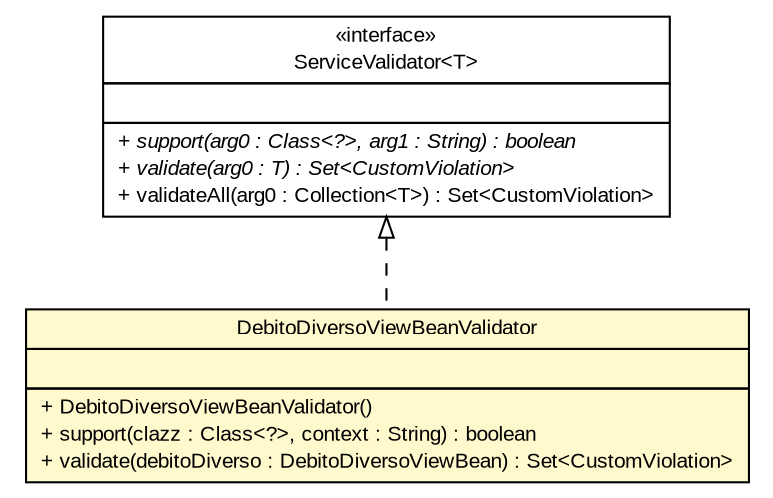 #!/usr/local/bin/dot
#
# Class diagram 
# Generated by UMLGraph version R5_6 (http://www.umlgraph.org/)
#

digraph G {
	edge [fontname="arial",fontsize=10,labelfontname="arial",labelfontsize=10];
	node [fontname="arial",fontsize=10,shape=plaintext];
	nodesep=0.25;
	ranksep=0.5;
	// br.gov.to.sefaz.arr.parametros.managedbean.viewbean.dare.validator.DebitoDiversoViewBeanValidator
	c1231 [label=<<table title="br.gov.to.sefaz.arr.parametros.managedbean.viewbean.dare.validator.DebitoDiversoViewBeanValidator" border="0" cellborder="1" cellspacing="0" cellpadding="2" port="p" bgcolor="lemonChiffon" href="./DebitoDiversoViewBeanValidator.html">
		<tr><td><table border="0" cellspacing="0" cellpadding="1">
<tr><td align="center" balign="center"> DebitoDiversoViewBeanValidator </td></tr>
		</table></td></tr>
		<tr><td><table border="0" cellspacing="0" cellpadding="1">
<tr><td align="left" balign="left">  </td></tr>
		</table></td></tr>
		<tr><td><table border="0" cellspacing="0" cellpadding="1">
<tr><td align="left" balign="left"> + DebitoDiversoViewBeanValidator() </td></tr>
<tr><td align="left" balign="left"> + support(clazz : Class&lt;?&gt;, context : String) : boolean </td></tr>
<tr><td align="left" balign="left"> + validate(debitoDiverso : DebitoDiversoViewBean) : Set&lt;CustomViolation&gt; </td></tr>
		</table></td></tr>
		</table>>, URL="./DebitoDiversoViewBeanValidator.html", fontname="arial", fontcolor="black", fontsize=10.0];
	//br.gov.to.sefaz.arr.parametros.managedbean.viewbean.dare.validator.DebitoDiversoViewBeanValidator implements br.gov.to.sefaz.business.service.validation.ServiceValidator<T>
	c1235:p -> c1231:p [dir=back,arrowtail=empty,style=dashed];
	// br.gov.to.sefaz.business.service.validation.ServiceValidator<T>
	c1235 [label=<<table title="br.gov.to.sefaz.business.service.validation.ServiceValidator" border="0" cellborder="1" cellspacing="0" cellpadding="2" port="p" href="http://java.sun.com/j2se/1.4.2/docs/api/br/gov/to/sefaz/business/service/validation/ServiceValidator.html">
		<tr><td><table border="0" cellspacing="0" cellpadding="1">
<tr><td align="center" balign="center"> &#171;interface&#187; </td></tr>
<tr><td align="center" balign="center"> ServiceValidator&lt;T&gt; </td></tr>
		</table></td></tr>
		<tr><td><table border="0" cellspacing="0" cellpadding="1">
<tr><td align="left" balign="left">  </td></tr>
		</table></td></tr>
		<tr><td><table border="0" cellspacing="0" cellpadding="1">
<tr><td align="left" balign="left"><font face="arial italic" point-size="10.0"> + support(arg0 : Class&lt;?&gt;, arg1 : String) : boolean </font></td></tr>
<tr><td align="left" balign="left"><font face="arial italic" point-size="10.0"> + validate(arg0 : T) : Set&lt;CustomViolation&gt; </font></td></tr>
<tr><td align="left" balign="left"> + validateAll(arg0 : Collection&lt;T&gt;) : Set&lt;CustomViolation&gt; </td></tr>
		</table></td></tr>
		</table>>, URL="http://java.sun.com/j2se/1.4.2/docs/api/br/gov/to/sefaz/business/service/validation/ServiceValidator.html", fontname="arial", fontcolor="black", fontsize=10.0];
}

